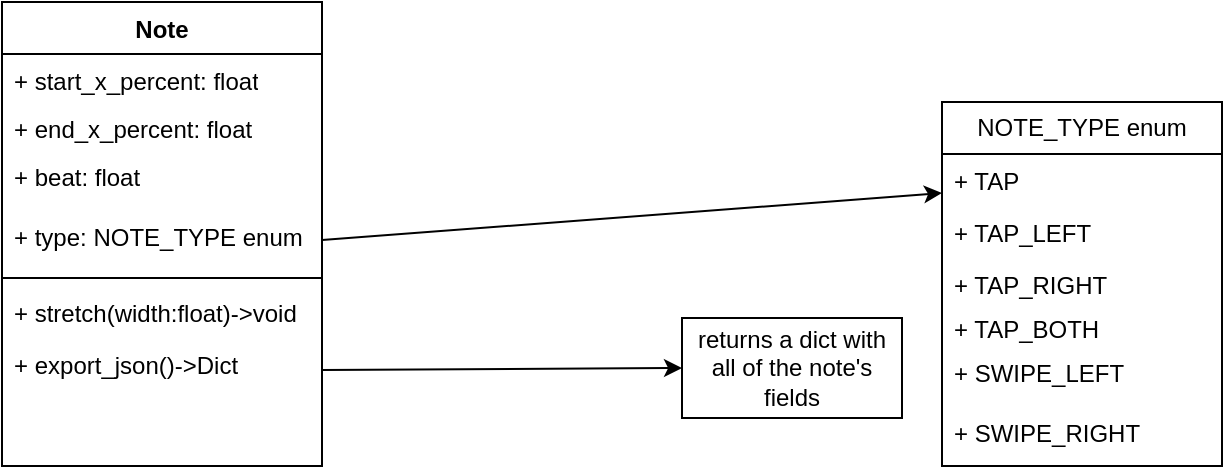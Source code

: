 <mxfile version="28.0.6">
  <diagram name="Page-1" id="BpiOl-QtmIxIE7cMEp3d">
    <mxGraphModel dx="806" dy="531" grid="1" gridSize="10" guides="1" tooltips="1" connect="1" arrows="1" fold="1" page="1" pageScale="1" pageWidth="850" pageHeight="1100" math="0" shadow="0">
      <root>
        <mxCell id="0" />
        <mxCell id="1" parent="0" />
        <mxCell id="EgN7iBUV058vnidCNCna-1" value="Note" style="swimlane;fontStyle=1;align=center;verticalAlign=top;childLayout=stackLayout;horizontal=1;startSize=26;horizontalStack=0;resizeParent=1;resizeParentMax=0;resizeLast=0;collapsible=1;marginBottom=0;whiteSpace=wrap;html=1;" vertex="1" parent="1">
          <mxGeometry x="180" y="40" width="160" height="232" as="geometry">
            <mxRectangle x="600" y="618" width="100" height="30" as="alternateBounds" />
          </mxGeometry>
        </mxCell>
        <mxCell id="EgN7iBUV058vnidCNCna-2" value="&lt;div&gt;+ start_x_percent: float&lt;/div&gt;" style="text;strokeColor=none;fillColor=none;align=left;verticalAlign=top;spacingLeft=4;spacingRight=4;overflow=hidden;rotatable=0;points=[[0,0.5],[1,0.5]];portConstraint=eastwest;whiteSpace=wrap;html=1;" vertex="1" parent="EgN7iBUV058vnidCNCna-1">
          <mxGeometry y="26" width="160" height="24" as="geometry" />
        </mxCell>
        <mxCell id="EgN7iBUV058vnidCNCna-19" value="+ end_x_percent: float" style="text;strokeColor=none;fillColor=none;align=left;verticalAlign=top;spacingLeft=4;spacingRight=4;overflow=hidden;rotatable=0;points=[[0,0.5],[1,0.5]];portConstraint=eastwest;whiteSpace=wrap;html=1;" vertex="1" parent="EgN7iBUV058vnidCNCna-1">
          <mxGeometry y="50" width="160" height="24" as="geometry" />
        </mxCell>
        <mxCell id="EgN7iBUV058vnidCNCna-3" value="+ beat: float" style="text;strokeColor=none;fillColor=none;align=left;verticalAlign=top;spacingLeft=4;spacingRight=4;overflow=hidden;rotatable=0;points=[[0,0.5],[1,0.5]];portConstraint=eastwest;whiteSpace=wrap;html=1;" vertex="1" parent="EgN7iBUV058vnidCNCna-1">
          <mxGeometry y="74" width="160" height="30" as="geometry" />
        </mxCell>
        <mxCell id="EgN7iBUV058vnidCNCna-4" value="+ type: NOTE_TYPE enum" style="text;strokeColor=none;fillColor=none;align=left;verticalAlign=top;spacingLeft=4;spacingRight=4;overflow=hidden;rotatable=0;points=[[0,0.5],[1,0.5]];portConstraint=eastwest;whiteSpace=wrap;html=1;" vertex="1" parent="EgN7iBUV058vnidCNCna-1">
          <mxGeometry y="104" width="160" height="30" as="geometry" />
        </mxCell>
        <mxCell id="EgN7iBUV058vnidCNCna-5" value="" style="line;strokeWidth=1;fillColor=none;align=left;verticalAlign=middle;spacingTop=-1;spacingLeft=3;spacingRight=3;rotatable=0;labelPosition=right;points=[];portConstraint=eastwest;strokeColor=inherit;" vertex="1" parent="EgN7iBUV058vnidCNCna-1">
          <mxGeometry y="134" width="160" height="8" as="geometry" />
        </mxCell>
        <mxCell id="EgN7iBUV058vnidCNCna-6" value="+ stretch(width:float)-&amp;gt;void" style="text;strokeColor=none;fillColor=none;align=left;verticalAlign=top;spacingLeft=4;spacingRight=4;overflow=hidden;rotatable=0;points=[[0,0.5],[1,0.5]];portConstraint=eastwest;whiteSpace=wrap;html=1;" vertex="1" parent="EgN7iBUV058vnidCNCna-1">
          <mxGeometry y="142" width="160" height="26" as="geometry" />
        </mxCell>
        <mxCell id="EgN7iBUV058vnidCNCna-7" value="+ export_json()-&amp;gt;Dict" style="text;strokeColor=none;fillColor=none;align=left;verticalAlign=top;spacingLeft=4;spacingRight=4;overflow=hidden;rotatable=0;points=[[0,0.5],[1,0.5]];portConstraint=eastwest;whiteSpace=wrap;html=1;" vertex="1" parent="EgN7iBUV058vnidCNCna-1">
          <mxGeometry y="168" width="160" height="64" as="geometry" />
        </mxCell>
        <mxCell id="EgN7iBUV058vnidCNCna-8" value="NOTE_TYPE enum" style="swimlane;fontStyle=0;childLayout=stackLayout;horizontal=1;startSize=26;fillColor=none;horizontalStack=0;resizeParent=1;resizeParentMax=0;resizeLast=0;collapsible=1;marginBottom=0;whiteSpace=wrap;html=1;" vertex="1" parent="1">
          <mxGeometry x="650" y="90" width="140" height="182" as="geometry">
            <mxRectangle x="500" y="129" width="150" height="30" as="alternateBounds" />
          </mxGeometry>
        </mxCell>
        <mxCell id="EgN7iBUV058vnidCNCna-9" value="+ TAP" style="text;strokeColor=none;fillColor=none;align=left;verticalAlign=top;spacingLeft=4;spacingRight=4;overflow=hidden;rotatable=0;points=[[0,0.5],[1,0.5]];portConstraint=eastwest;whiteSpace=wrap;html=1;" vertex="1" parent="EgN7iBUV058vnidCNCna-8">
          <mxGeometry y="26" width="140" height="26" as="geometry" />
        </mxCell>
        <mxCell id="EgN7iBUV058vnidCNCna-10" value="+ TAP_LEFT" style="text;strokeColor=none;fillColor=none;align=left;verticalAlign=top;spacingLeft=4;spacingRight=4;overflow=hidden;rotatable=0;points=[[0,0.5],[1,0.5]];portConstraint=eastwest;whiteSpace=wrap;html=1;" vertex="1" parent="EgN7iBUV058vnidCNCna-8">
          <mxGeometry y="52" width="140" height="26" as="geometry" />
        </mxCell>
        <mxCell id="EgN7iBUV058vnidCNCna-11" value="+ TAP_RIGHT" style="text;strokeColor=none;fillColor=none;align=left;verticalAlign=top;spacingLeft=4;spacingRight=4;overflow=hidden;rotatable=0;points=[[0,0.5],[1,0.5]];portConstraint=eastwest;whiteSpace=wrap;html=1;" vertex="1" parent="EgN7iBUV058vnidCNCna-8">
          <mxGeometry y="78" width="140" height="22" as="geometry" />
        </mxCell>
        <mxCell id="EgN7iBUV058vnidCNCna-12" value="+ TAP_BOTH" style="text;strokeColor=none;fillColor=none;align=left;verticalAlign=top;spacingLeft=4;spacingRight=4;overflow=hidden;rotatable=0;points=[[0,0.5],[1,0.5]];portConstraint=eastwest;whiteSpace=wrap;html=1;" vertex="1" parent="EgN7iBUV058vnidCNCna-8">
          <mxGeometry y="100" width="140" height="22" as="geometry" />
        </mxCell>
        <mxCell id="EgN7iBUV058vnidCNCna-13" value="+ SWIPE_LEFT" style="text;strokeColor=none;fillColor=none;align=left;verticalAlign=top;spacingLeft=4;spacingRight=4;overflow=hidden;rotatable=0;points=[[0,0.5],[1,0.5]];portConstraint=eastwest;whiteSpace=wrap;html=1;" vertex="1" parent="EgN7iBUV058vnidCNCna-8">
          <mxGeometry y="122" width="140" height="30" as="geometry" />
        </mxCell>
        <mxCell id="EgN7iBUV058vnidCNCna-14" value="+ SWIPE_RIGHT" style="text;strokeColor=none;fillColor=none;align=left;verticalAlign=top;spacingLeft=4;spacingRight=4;overflow=hidden;rotatable=0;points=[[0,0.5],[1,0.5]];portConstraint=eastwest;whiteSpace=wrap;html=1;" vertex="1" parent="EgN7iBUV058vnidCNCna-8">
          <mxGeometry y="152" width="140" height="30" as="geometry" />
        </mxCell>
        <mxCell id="EgN7iBUV058vnidCNCna-16" value="" style="endArrow=classic;html=1;rounded=0;exitX=1;exitY=0.5;exitDx=0;exitDy=0;entryX=0;entryY=0.25;entryDx=0;entryDy=0;" edge="1" parent="1" source="EgN7iBUV058vnidCNCna-4" target="EgN7iBUV058vnidCNCna-8">
          <mxGeometry width="50" height="50" relative="1" as="geometry">
            <mxPoint x="410" y="170" as="sourcePoint" />
            <mxPoint x="460" y="120" as="targetPoint" />
          </mxGeometry>
        </mxCell>
        <mxCell id="EgN7iBUV058vnidCNCna-17" value="returns a dict with all of the note&#39;s fields" style="html=1;whiteSpace=wrap;" vertex="1" parent="1">
          <mxGeometry x="520" y="198" width="110" height="50" as="geometry" />
        </mxCell>
        <mxCell id="EgN7iBUV058vnidCNCna-18" value="" style="endArrow=classic;html=1;rounded=0;exitX=1;exitY=0.25;exitDx=0;exitDy=0;exitPerimeter=0;entryX=0;entryY=0.5;entryDx=0;entryDy=0;" edge="1" parent="1" source="EgN7iBUV058vnidCNCna-7" target="EgN7iBUV058vnidCNCna-17">
          <mxGeometry width="50" height="50" relative="1" as="geometry">
            <mxPoint x="400" y="300" as="sourcePoint" />
            <mxPoint x="450" y="250" as="targetPoint" />
          </mxGeometry>
        </mxCell>
      </root>
    </mxGraphModel>
  </diagram>
</mxfile>

